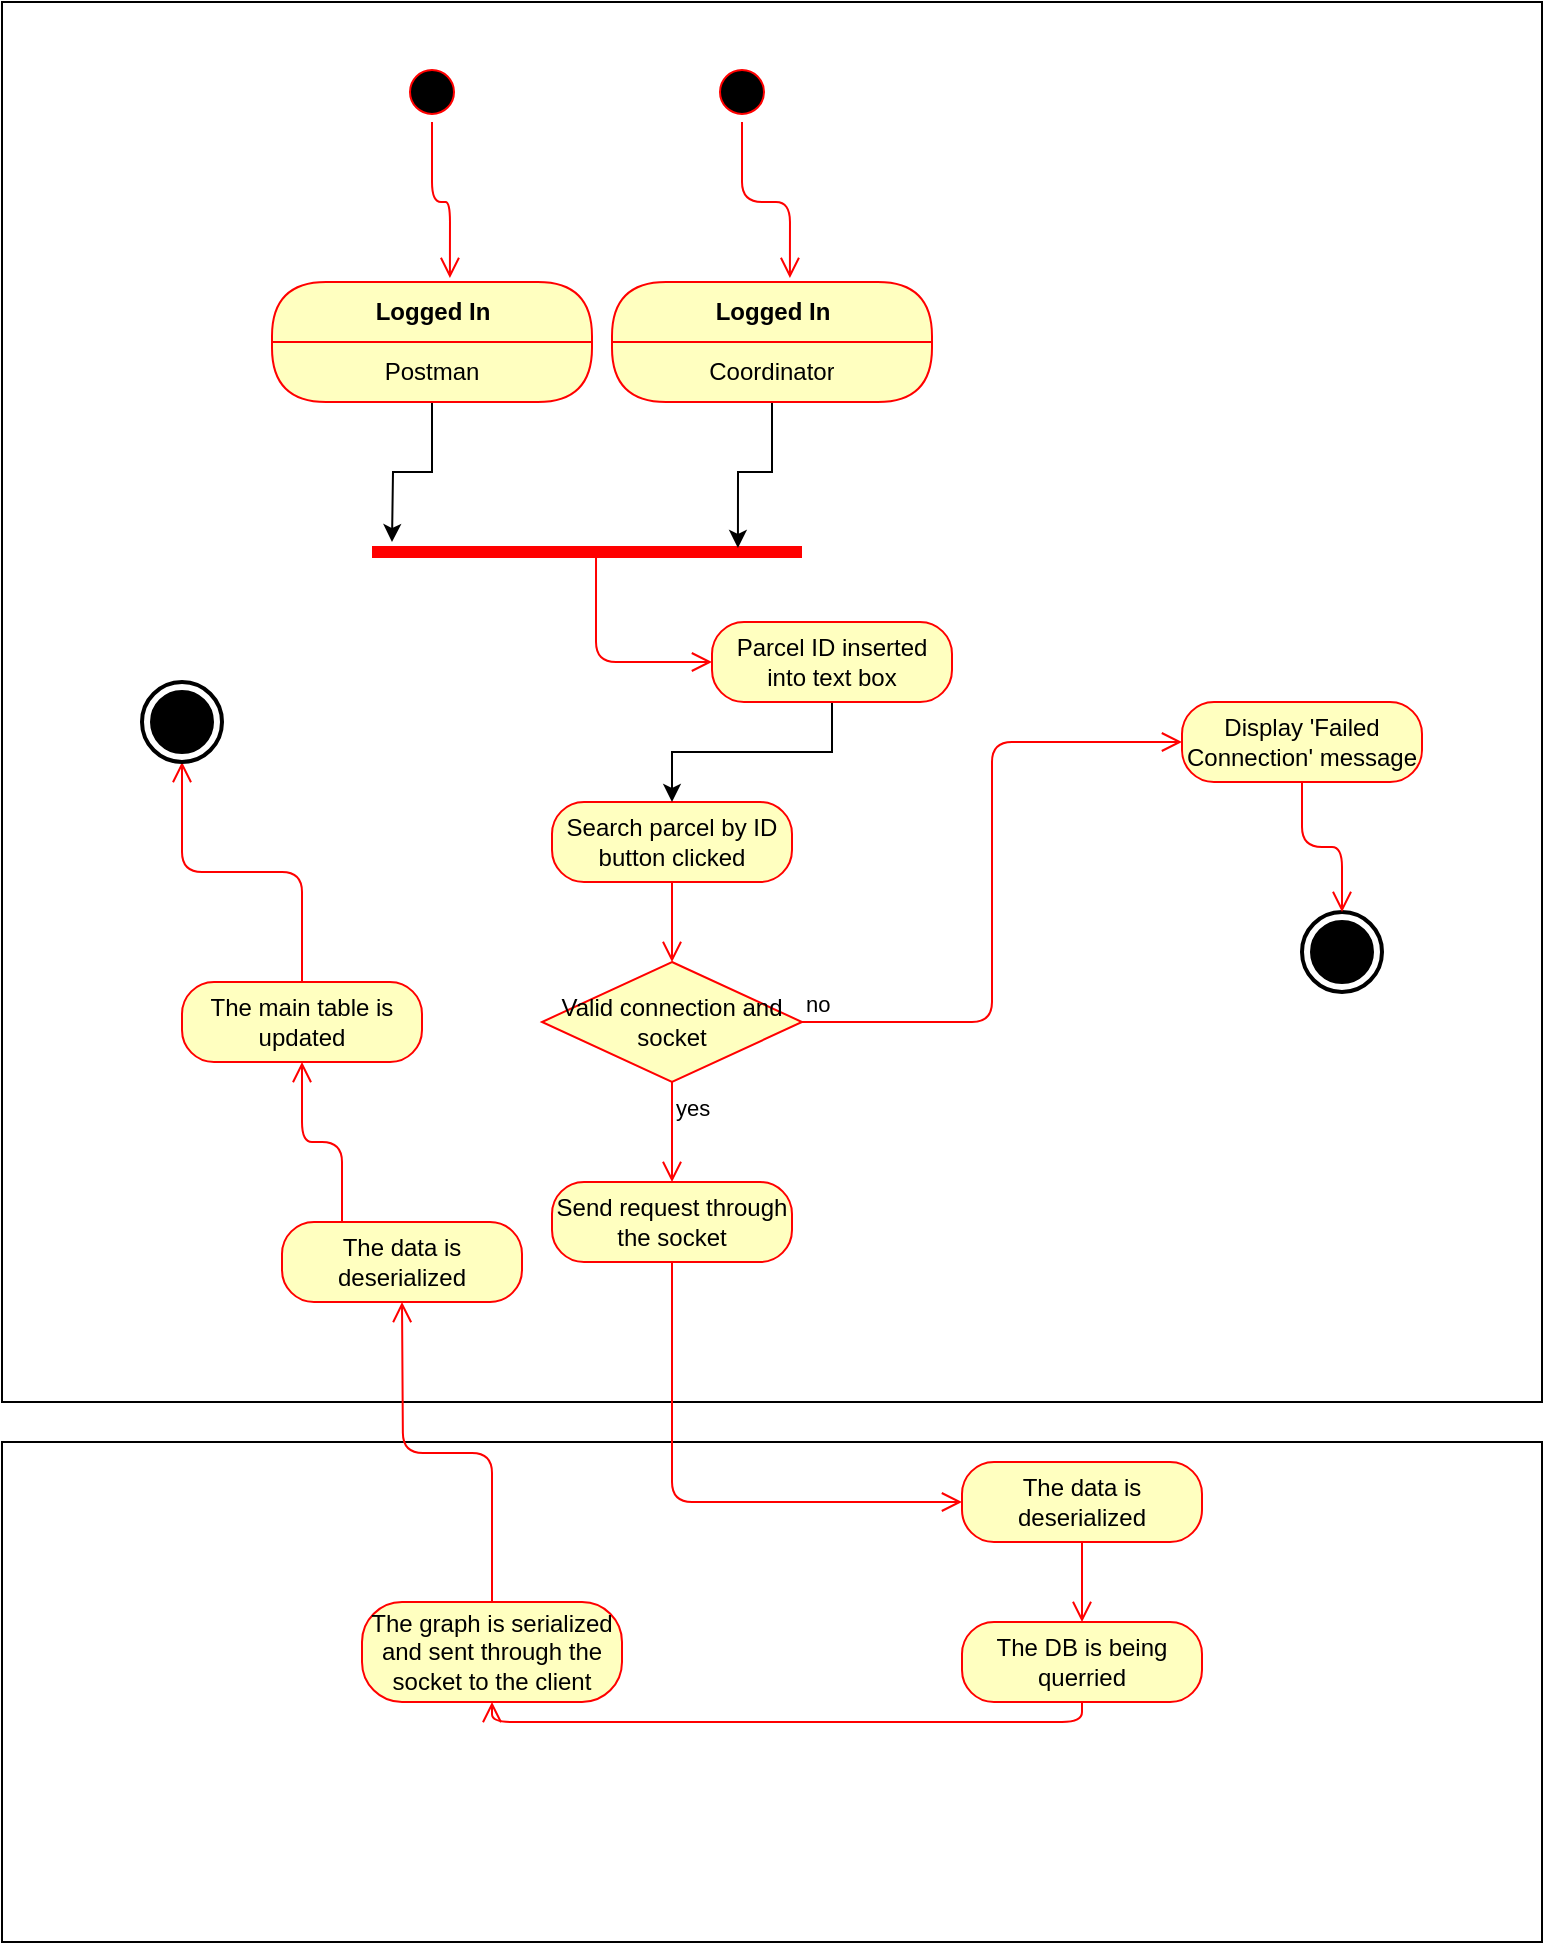 <mxfile version="13.0.3" type="device"><diagram id="kQPaJYc68TR9LWzm4_D_" name="Page-1"><mxGraphModel dx="1326" dy="1906" grid="1" gridSize="10" guides="1" tooltips="1" connect="1" arrows="1" fold="1" page="1" pageScale="1" pageWidth="850" pageHeight="1100" math="0" shadow="0"><root><mxCell id="0"/><mxCell id="1" parent="0"/><mxCell id="X7_sF2tHElDUPySTM9t_-70" value="" style="html=1;dashed=0;whitespace=wrap;" parent="1" vertex="1"><mxGeometry x="90" y="-90" width="770" height="700" as="geometry"/></mxCell><mxCell id="X7_sF2tHElDUPySTM9t_-71" value="" style="ellipse;html=1;shape=startState;fillColor=#000000;strokeColor=#ff0000;" parent="1" vertex="1"><mxGeometry x="290" y="-60" width="30" height="30" as="geometry"/></mxCell><mxCell id="X7_sF2tHElDUPySTM9t_-72" value="" style="edgeStyle=orthogonalEdgeStyle;html=1;verticalAlign=bottom;endArrow=open;endSize=8;strokeColor=#ff0000;entryX=0.556;entryY=-0.033;entryDx=0;entryDy=0;entryPerimeter=0;" parent="1" source="X7_sF2tHElDUPySTM9t_-71" target="X7_sF2tHElDUPySTM9t_-92" edge="1"><mxGeometry relative="1" as="geometry"><mxPoint x="125" y="80" as="targetPoint"/></mxGeometry></mxCell><mxCell id="X7_sF2tHElDUPySTM9t_-73" value="Search parcel by ID button clicked" style="rounded=1;whiteSpace=wrap;html=1;arcSize=40;fontColor=#000000;fillColor=#ffffc0;strokeColor=#ff0000;" parent="1" vertex="1"><mxGeometry x="365" y="310" width="120" height="40" as="geometry"/></mxCell><mxCell id="X7_sF2tHElDUPySTM9t_-74" value="" style="edgeStyle=orthogonalEdgeStyle;html=1;verticalAlign=bottom;endArrow=open;endSize=8;strokeColor=#ff0000;" parent="1" source="X7_sF2tHElDUPySTM9t_-73" target="X7_sF2tHElDUPySTM9t_-90" edge="1"><mxGeometry relative="1" as="geometry"><mxPoint x="425" y="310" as="targetPoint"/></mxGeometry></mxCell><mxCell id="X7_sF2tHElDUPySTM9t_-75" value="" style="shape=line;html=1;strokeWidth=6;strokeColor=#ff0000;" parent="1" vertex="1"><mxGeometry x="275" y="180" width="215" height="10" as="geometry"/></mxCell><mxCell id="X7_sF2tHElDUPySTM9t_-76" style="edgeStyle=orthogonalEdgeStyle;rounded=0;orthogonalLoop=1;jettySize=auto;html=1;" parent="1" source="X7_sF2tHElDUPySTM9t_-92" edge="1"><mxGeometry relative="1" as="geometry"><mxPoint x="285" y="180" as="targetPoint"/></mxGeometry></mxCell><mxCell id="X7_sF2tHElDUPySTM9t_-77" value="" style="ellipse;html=1;shape=startState;fillColor=#000000;strokeColor=#ff0000;" parent="1" vertex="1"><mxGeometry x="445" y="-60" width="30" height="30" as="geometry"/></mxCell><mxCell id="X7_sF2tHElDUPySTM9t_-78" value="" style="edgeStyle=orthogonalEdgeStyle;html=1;verticalAlign=bottom;endArrow=open;endSize=8;strokeColor=#ff0000;entryX=0.556;entryY=-0.033;entryDx=0;entryDy=0;entryPerimeter=0;" parent="1" source="X7_sF2tHElDUPySTM9t_-77" target="X7_sF2tHElDUPySTM9t_-94" edge="1"><mxGeometry relative="1" as="geometry"><mxPoint x="135" y="90" as="targetPoint"/></mxGeometry></mxCell><mxCell id="X7_sF2tHElDUPySTM9t_-79" style="edgeStyle=orthogonalEdgeStyle;rounded=0;orthogonalLoop=1;jettySize=auto;html=1;entryX=0.851;entryY=0.3;entryDx=0;entryDy=0;entryPerimeter=0;" parent="1" source="X7_sF2tHElDUPySTM9t_-94" target="X7_sF2tHElDUPySTM9t_-75" edge="1"><mxGeometry relative="1" as="geometry"/></mxCell><mxCell id="X7_sF2tHElDUPySTM9t_-80" value="" style="html=1;dashed=0;whitespace=wrap;" parent="1" vertex="1"><mxGeometry x="90" y="630" width="770" height="250" as="geometry"/></mxCell><mxCell id="X7_sF2tHElDUPySTM9t_-81" value="The data is deserialized" style="rounded=1;whiteSpace=wrap;html=1;arcSize=40;fontColor=#000000;fillColor=#ffffc0;strokeColor=#ff0000;" parent="1" vertex="1"><mxGeometry x="570" y="640" width="120" height="40" as="geometry"/></mxCell><mxCell id="X7_sF2tHElDUPySTM9t_-83" value="The DB is being querried" style="rounded=1;whiteSpace=wrap;html=1;arcSize=40;fontColor=#000000;fillColor=#ffffc0;strokeColor=#ff0000;" parent="1" vertex="1"><mxGeometry x="570" y="720" width="120" height="40" as="geometry"/></mxCell><mxCell id="X7_sF2tHElDUPySTM9t_-84" value="The graph is serialized and sent through the socket to the client" style="rounded=1;whiteSpace=wrap;html=1;arcSize=40;fontColor=#000000;fillColor=#ffffc0;strokeColor=#ff0000;" parent="1" vertex="1"><mxGeometry x="270" y="710" width="130" height="50" as="geometry"/></mxCell><mxCell id="X7_sF2tHElDUPySTM9t_-85" value="" style="edgeStyle=orthogonalEdgeStyle;html=1;verticalAlign=bottom;endArrow=open;endSize=8;strokeColor=#ff0000;exitX=0.5;exitY=1;exitDx=0;exitDy=0;entryX=0.5;entryY=0;entryDx=0;entryDy=0;" parent="1" source="X7_sF2tHElDUPySTM9t_-81" target="X7_sF2tHElDUPySTM9t_-83" edge="1"><mxGeometry relative="1" as="geometry"><mxPoint x="540" y="730" as="targetPoint"/><mxPoint x="480" y="610" as="sourcePoint"/></mxGeometry></mxCell><mxCell id="X7_sF2tHElDUPySTM9t_-86" value="" style="edgeStyle=orthogonalEdgeStyle;html=1;verticalAlign=bottom;endArrow=open;endSize=8;strokeColor=#ff0000;exitX=0.5;exitY=0;exitDx=0;exitDy=0;" parent="1" source="X7_sF2tHElDUPySTM9t_-84" edge="1"><mxGeometry relative="1" as="geometry"><mxPoint x="290" y="560" as="targetPoint"/><mxPoint x="480" y="850" as="sourcePoint"/></mxGeometry></mxCell><mxCell id="X7_sF2tHElDUPySTM9t_-87" value="The data is deserialized" style="rounded=1;whiteSpace=wrap;html=1;arcSize=40;fontColor=#000000;fillColor=#ffffc0;strokeColor=#ff0000;" parent="1" vertex="1"><mxGeometry x="230" y="520" width="120" height="40" as="geometry"/></mxCell><mxCell id="X7_sF2tHElDUPySTM9t_-88" value="The main table is updated" style="rounded=1;whiteSpace=wrap;html=1;arcSize=40;fontColor=#000000;fillColor=#ffffc0;strokeColor=#ff0000;" parent="1" vertex="1"><mxGeometry x="180" y="400" width="120" height="40" as="geometry"/></mxCell><mxCell id="X7_sF2tHElDUPySTM9t_-89" value="" style="edgeStyle=orthogonalEdgeStyle;html=1;verticalAlign=bottom;endArrow=open;endSize=8;strokeColor=#ff0000;exitX=0.25;exitY=0;exitDx=0;exitDy=0;entryX=0.5;entryY=1;entryDx=0;entryDy=0;" parent="1" source="X7_sF2tHElDUPySTM9t_-87" target="X7_sF2tHElDUPySTM9t_-88" edge="1"><mxGeometry relative="1" as="geometry"><mxPoint x="300" y="570" as="targetPoint"/><mxPoint x="345" y="720" as="sourcePoint"/></mxGeometry></mxCell><mxCell id="X7_sF2tHElDUPySTM9t_-90" value="Valid connection and socket" style="rhombus;whiteSpace=wrap;html=1;fillColor=#ffffc0;strokeColor=#ff0000;" parent="1" vertex="1"><mxGeometry x="360" y="390" width="130" height="60" as="geometry"/></mxCell><mxCell id="X7_sF2tHElDUPySTM9t_-91" value="no" style="edgeStyle=orthogonalEdgeStyle;html=1;align=left;verticalAlign=bottom;endArrow=open;endSize=8;strokeColor=#ff0000;entryX=0;entryY=0.5;entryDx=0;entryDy=0;" parent="1" source="X7_sF2tHElDUPySTM9t_-90" target="X7_sF2tHElDUPySTM9t_-101" edge="1"><mxGeometry x="-1" relative="1" as="geometry"><mxPoint x="670" y="280" as="targetPoint"/></mxGeometry></mxCell><mxCell id="X7_sF2tHElDUPySTM9t_-92" value="Logged In" style="swimlane;html=1;fontStyle=1;align=center;verticalAlign=middle;childLayout=stackLayout;horizontal=1;startSize=30;horizontalStack=0;resizeParent=0;resizeLast=1;container=0;fontColor=#000000;collapsible=0;rounded=1;arcSize=30;strokeColor=#ff0000;fillColor=#ffffc0;swimlaneFillColor=#ffffc0;dropTarget=0;" parent="1" vertex="1"><mxGeometry x="225" y="50" width="160" height="60" as="geometry"/></mxCell><mxCell id="X7_sF2tHElDUPySTM9t_-93" value="Postman" style="text;html=1;strokeColor=none;fillColor=none;align=center;verticalAlign=middle;spacingLeft=4;spacingRight=4;whiteSpace=wrap;overflow=hidden;rotatable=0;fontColor=#000000;" parent="X7_sF2tHElDUPySTM9t_-92" vertex="1"><mxGeometry y="30" width="160" height="30" as="geometry"/></mxCell><mxCell id="X7_sF2tHElDUPySTM9t_-94" value="Logged In" style="swimlane;html=1;fontStyle=1;align=center;verticalAlign=middle;childLayout=stackLayout;horizontal=1;startSize=30;horizontalStack=0;resizeParent=0;resizeLast=1;container=0;fontColor=#000000;collapsible=0;rounded=1;arcSize=30;strokeColor=#ff0000;fillColor=#ffffc0;swimlaneFillColor=#ffffc0;dropTarget=0;" parent="1" vertex="1"><mxGeometry x="395" y="50" width="160" height="60" as="geometry"/></mxCell><mxCell id="X7_sF2tHElDUPySTM9t_-95" value="Coordinator" style="text;html=1;strokeColor=none;fillColor=none;align=center;verticalAlign=middle;spacingLeft=4;spacingRight=4;whiteSpace=wrap;overflow=hidden;rotatable=0;fontColor=#000000;" parent="X7_sF2tHElDUPySTM9t_-94" vertex="1"><mxGeometry y="30" width="160" height="30" as="geometry"/></mxCell><mxCell id="X7_sF2tHElDUPySTM9t_-96" value="" style="edgeStyle=orthogonalEdgeStyle;html=1;verticalAlign=bottom;endArrow=open;endSize=8;strokeColor=#ff0000;exitX=0.521;exitY=0.2;exitDx=0;exitDy=0;exitPerimeter=0;entryX=0;entryY=0.5;entryDx=0;entryDy=0;" parent="1" source="X7_sF2tHElDUPySTM9t_-75" target="jsLbLMy5m_nOx0BP9_su-1" edge="1"><mxGeometry relative="1" as="geometry"><mxPoint x="475" y="230" as="targetPoint"/><mxPoint x="435" y="270" as="sourcePoint"/></mxGeometry></mxCell><mxCell id="X7_sF2tHElDUPySTM9t_-97" value="yes" style="edgeStyle=orthogonalEdgeStyle;html=1;align=left;verticalAlign=top;endArrow=open;endSize=8;strokeColor=#ff0000;exitX=0.5;exitY=1;exitDx=0;exitDy=0;entryX=0.5;entryY=0;entryDx=0;entryDy=0;" parent="1" source="X7_sF2tHElDUPySTM9t_-90" target="X7_sF2tHElDUPySTM9t_-103" edge="1"><mxGeometry x="-1" relative="1" as="geometry"><mxPoint x="425" y="470" as="targetPoint"/><mxPoint x="600" y="250" as="sourcePoint"/></mxGeometry></mxCell><mxCell id="X7_sF2tHElDUPySTM9t_-98" value="" style="edgeStyle=orthogonalEdgeStyle;html=1;align=left;verticalAlign=bottom;endArrow=open;endSize=8;strokeColor=#ff0000;entryX=0.5;entryY=1;entryDx=0;entryDy=0;entryPerimeter=0;exitX=0.5;exitY=0;exitDx=0;exitDy=0;" parent="1" source="X7_sF2tHElDUPySTM9t_-88" target="X7_sF2tHElDUPySTM9t_-99" edge="1"><mxGeometry x="-1" relative="1" as="geometry"><mxPoint x="680" y="290" as="targetPoint"/><mxPoint x="500" y="350" as="sourcePoint"/></mxGeometry></mxCell><mxCell id="X7_sF2tHElDUPySTM9t_-99" value="" style="html=1;shape=mxgraph.sysml.actFinal;strokeWidth=2;verticalLabelPosition=bottom;verticalAlignment=top;" parent="1" vertex="1"><mxGeometry x="160" y="250" width="40" height="40" as="geometry"/></mxCell><mxCell id="X7_sF2tHElDUPySTM9t_-100" value="" style="html=1;shape=mxgraph.sysml.actFinal;strokeWidth=2;verticalLabelPosition=bottom;verticalAlignment=top;" parent="1" vertex="1"><mxGeometry x="740" y="365" width="40" height="40" as="geometry"/></mxCell><mxCell id="X7_sF2tHElDUPySTM9t_-101" value="Display 'Failed Connection' message" style="rounded=1;whiteSpace=wrap;html=1;arcSize=40;fontColor=#000000;fillColor=#ffffc0;strokeColor=#ff0000;" parent="1" vertex="1"><mxGeometry x="680" y="260" width="120" height="40" as="geometry"/></mxCell><mxCell id="X7_sF2tHElDUPySTM9t_-102" value="" style="edgeStyle=orthogonalEdgeStyle;html=1;verticalAlign=bottom;endArrow=open;endSize=8;strokeColor=#ff0000;entryX=0.5;entryY=0;entryDx=0;entryDy=0;entryPerimeter=0;" parent="1" source="X7_sF2tHElDUPySTM9t_-101" target="X7_sF2tHElDUPySTM9t_-100" edge="1"><mxGeometry relative="1" as="geometry"><mxPoint x="810" y="375" as="targetPoint"/></mxGeometry></mxCell><mxCell id="X7_sF2tHElDUPySTM9t_-103" value="Send request through the socket" style="rounded=1;whiteSpace=wrap;html=1;arcSize=40;fontColor=#000000;fillColor=#ffffc0;strokeColor=#ff0000;" parent="1" vertex="1"><mxGeometry x="365" y="500" width="120" height="40" as="geometry"/></mxCell><mxCell id="X7_sF2tHElDUPySTM9t_-104" value="" style="edgeStyle=orthogonalEdgeStyle;html=1;verticalAlign=bottom;endArrow=open;endSize=8;strokeColor=#ff0000;exitX=0.5;exitY=1;exitDx=0;exitDy=0;entryX=0;entryY=0.5;entryDx=0;entryDy=0;" parent="1" source="X7_sF2tHElDUPySTM9t_-103" target="X7_sF2tHElDUPySTM9t_-81" edge="1"><mxGeometry relative="1" as="geometry"><mxPoint x="530" y="720" as="targetPoint"/><mxPoint x="540" y="770" as="sourcePoint"/></mxGeometry></mxCell><mxCell id="X7_sF2tHElDUPySTM9t_-106" value="" style="edgeStyle=orthogonalEdgeStyle;html=1;verticalAlign=bottom;endArrow=open;endSize=8;strokeColor=#ff0000;entryX=0.5;entryY=1;entryDx=0;entryDy=0;exitX=0.5;exitY=1;exitDx=0;exitDy=0;" parent="1" source="X7_sF2tHElDUPySTM9t_-83" target="X7_sF2tHElDUPySTM9t_-84" edge="1"><mxGeometry relative="1" as="geometry"><mxPoint x="630" y="890" as="targetPoint"/><mxPoint x="570" y="810" as="sourcePoint"/></mxGeometry></mxCell><mxCell id="jsLbLMy5m_nOx0BP9_su-2" style="edgeStyle=orthogonalEdgeStyle;rounded=0;orthogonalLoop=1;jettySize=auto;html=1;exitX=0.5;exitY=1;exitDx=0;exitDy=0;entryX=0.5;entryY=0;entryDx=0;entryDy=0;" edge="1" parent="1" source="jsLbLMy5m_nOx0BP9_su-1" target="X7_sF2tHElDUPySTM9t_-73"><mxGeometry relative="1" as="geometry"/></mxCell><mxCell id="jsLbLMy5m_nOx0BP9_su-1" value="Parcel ID inserted into text box" style="rounded=1;whiteSpace=wrap;html=1;arcSize=40;fontColor=#000000;fillColor=#ffffc0;strokeColor=#ff0000;" vertex="1" parent="1"><mxGeometry x="445" y="220" width="120" height="40" as="geometry"/></mxCell></root></mxGraphModel></diagram></mxfile>